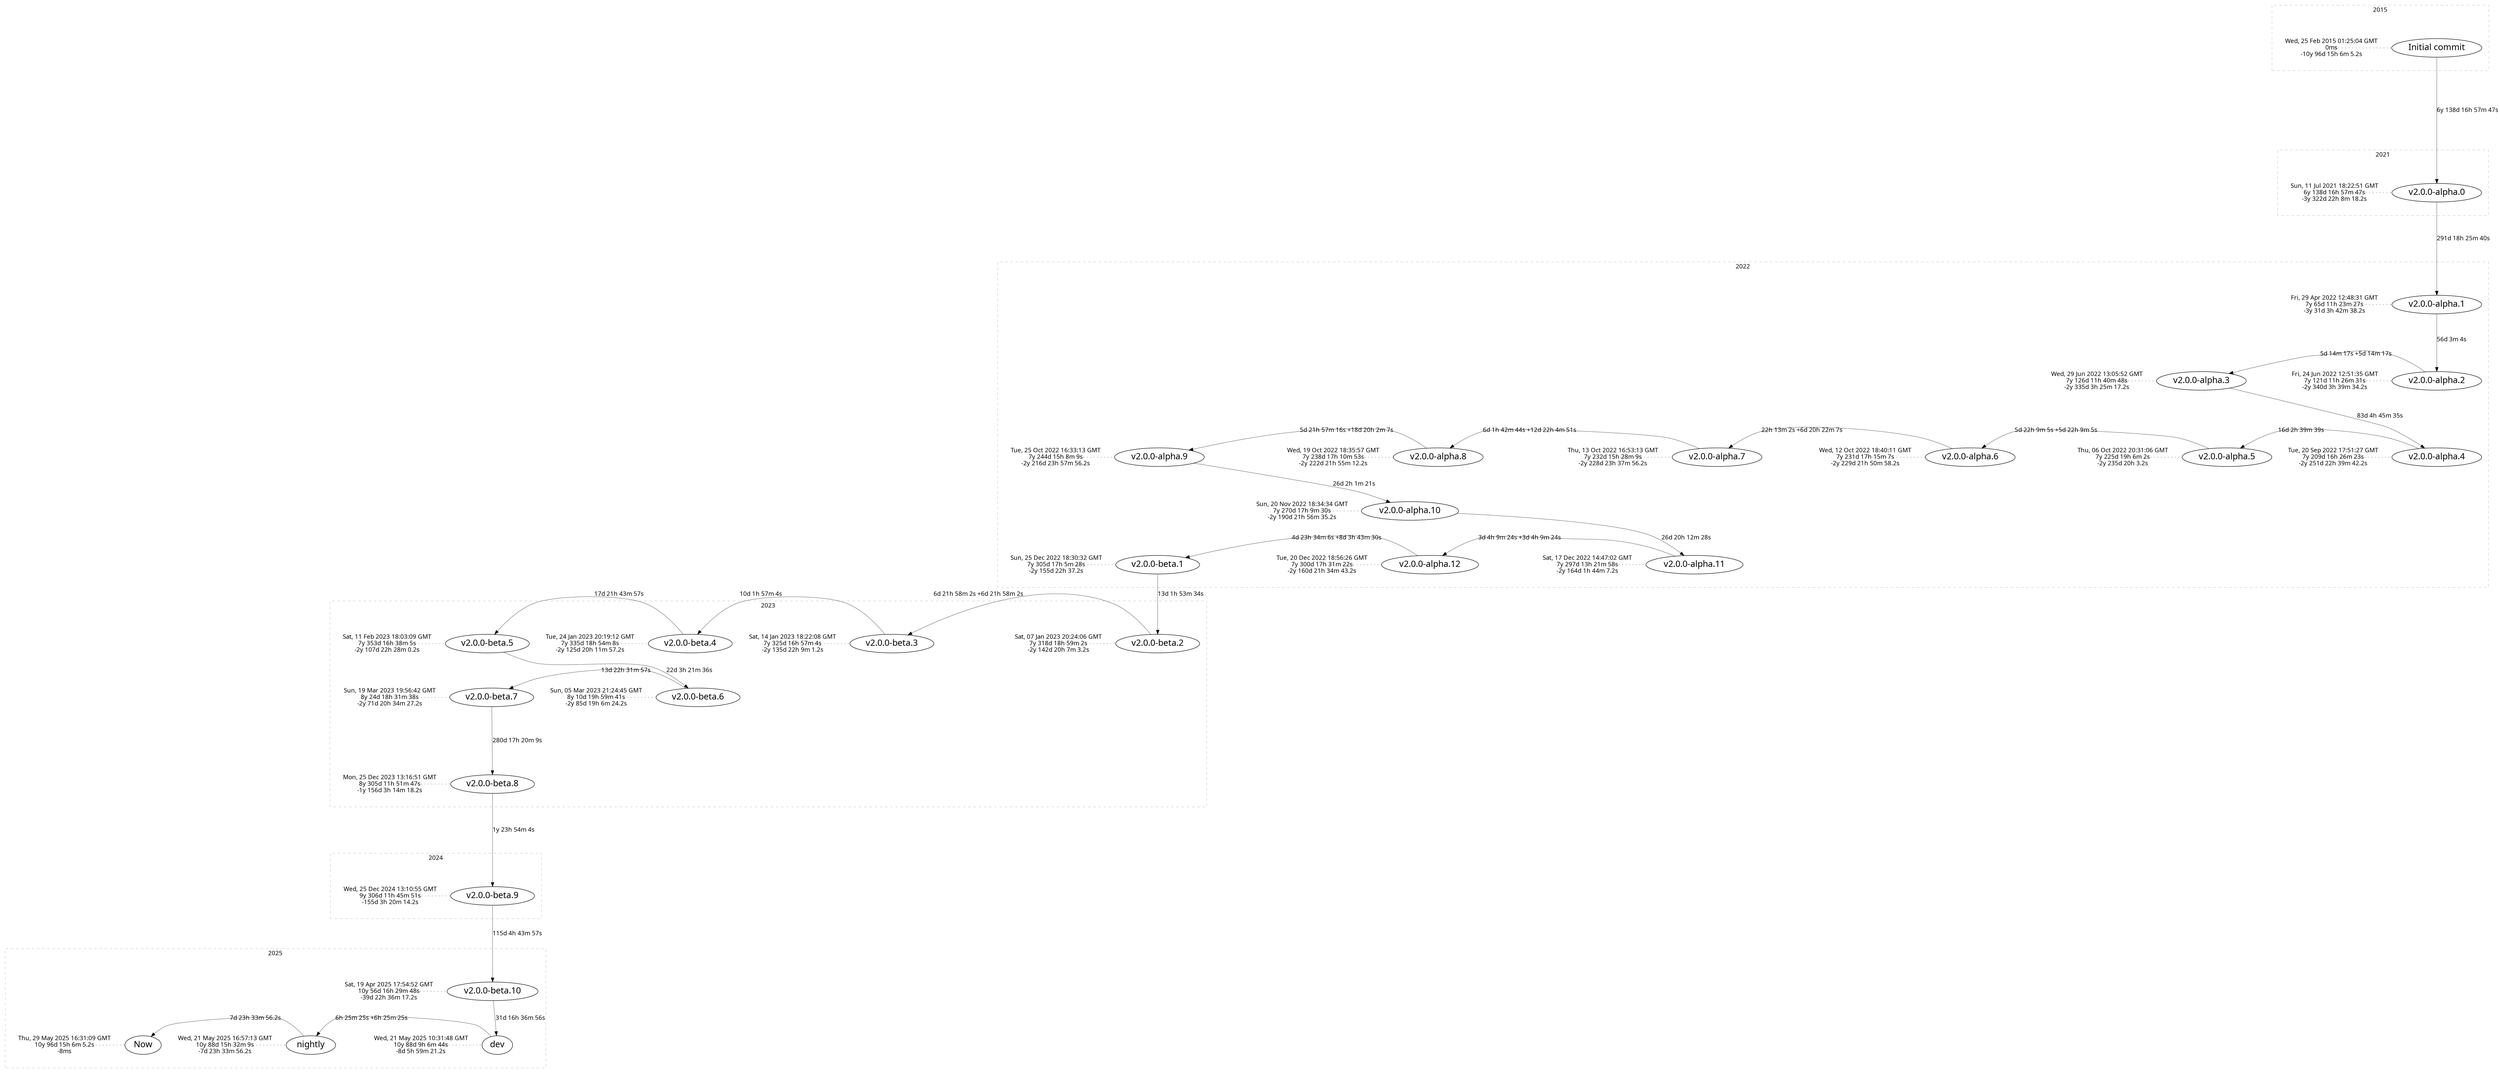 digraph {
    node [fontname="Simple Plan";];
    edge [fontname="Master Photograph";];
    fontname="Simple Plan";
    rankdir="TD";
    subgraph cluster_2015 {
        fontname="Master Photograph";
        label="2015";
        penwidth="0.2";
        style="dashed";
        subgraph {
            peripheries=0;
            cluster=true;
            label="";
            "Initial commit" [fontsize="20";];
            "annotation0" [label="Wed, 25 Feb 2015 01:25:04 GMT\n0ms\n-10y 96d 15h 6m 5.2s"; margin="0.2"; shape="plaintext"; style="dotted";];
            "annotation0" -> "Initial commit" [arrowhead="none"; minlen="0"; penwidth="0.5"; style="dotted"; tailclip="false"; weight="0";];
        }
    }
    subgraph cluster_2021 {
        fontname="Master Photograph";
        label="2021";
        penwidth="0.2";
        style="dashed";
        subgraph {
            peripheries=0;
            cluster=true;
            label="";
            "v2.0.0-alpha.0" [fontsize="20";];
            "annotation1" [label="Sun, 11 Jul 2021 18:22:51 GMT\n6y 138d 16h 57m 47s\n-3y 322d 22h 8m 18.2s"; margin="0.2"; shape="plaintext"; style="dotted";];
            "annotation1" -> "v2.0.0-alpha.0" [arrowhead="none"; minlen="0"; penwidth="0.5"; style="dotted"; tailclip="false"; weight="0";];
        }
    }
    subgraph cluster_2022 {
        fontname="Master Photograph";
        label="2022";
        penwidth="0.2";
        style="dashed";
        subgraph {
            peripheries=0;
            cluster=true;
            label="";
            "v2.0.0-alpha.1" [fontsize="20";];
            "annotation2" [label="Fri, 29 Apr 2022 12:48:31 GMT\n7y 65d 11h 23m 27s\n-3y 31d 3h 42m 38.2s"; margin="0.2"; shape="plaintext"; style="dotted";];
            "annotation2" -> "v2.0.0-alpha.1" [arrowhead="none"; minlen="0"; penwidth="0.5"; style="dotted"; tailclip="false"; weight="0";];
        }
        subgraph {
            peripheries=0;
            cluster=true;
            label="";
            "v2.0.0-alpha.2" [fontsize="20";];
            "annotation3" [label="Fri, 24 Jun 2022 12:51:35 GMT\n7y 121d 11h 26m 31s\n-2y 340d 3h 39m 34.2s"; margin="0.2"; shape="plaintext"; style="dotted";];
            "annotation3" -> "v2.0.0-alpha.2" [arrowhead="none"; minlen="0"; penwidth="0.5"; style="dotted"; tailclip="false"; weight="0";];
        }
        subgraph {
            peripheries=0;
            cluster=true;
            label="";
            "v2.0.0-alpha.3" [fontsize="20";];
            "annotation4" [label="Wed, 29 Jun 2022 13:05:52 GMT\n7y 126d 11h 40m 48s\n-2y 335d 3h 25m 17.2s"; margin="0.2"; shape="plaintext"; style="dotted";];
            "annotation4" -> "v2.0.0-alpha.3" [arrowhead="none"; minlen="0"; penwidth="0.5"; style="dotted"; tailclip="false"; weight="0";];
        }
        subgraph {
            peripheries=0;
            cluster=true;
            label="";
            "v2.0.0-alpha.4" [fontsize="20";];
            "annotation5" [label="Tue, 20 Sep 2022 17:51:27 GMT\n7y 209d 16h 26m 23s\n-2y 251d 22h 39m 42.2s"; margin="0.2"; shape="plaintext"; style="dotted";];
            "annotation5" -> "v2.0.0-alpha.4" [arrowhead="none"; minlen="0"; penwidth="0.5"; style="dotted"; tailclip="false"; weight="0";];
        }
        subgraph {
            peripheries=0;
            cluster=true;
            label="";
            "v2.0.0-alpha.5" [fontsize="20";];
            "annotation6" [label="Thu, 06 Oct 2022 20:31:06 GMT\n7y 225d 19h 6m 2s\n-2y 235d 20h 3.2s"; margin="0.2"; shape="plaintext"; style="dotted";];
            "annotation6" -> "v2.0.0-alpha.5" [arrowhead="none"; minlen="0"; penwidth="0.5"; style="dotted"; tailclip="false"; weight="0";];
        }
        subgraph {
            peripheries=0;
            cluster=true;
            label="";
            "v2.0.0-alpha.6" [fontsize="20";];
            "annotation7" [label="Wed, 12 Oct 2022 18:40:11 GMT\n7y 231d 17h 15m 7s\n-2y 229d 21h 50m 58.2s"; margin="0.2"; shape="plaintext"; style="dotted";];
            "annotation7" -> "v2.0.0-alpha.6" [arrowhead="none"; minlen="0"; penwidth="0.5"; style="dotted"; tailclip="false"; weight="0";];
        }
        subgraph {
            peripheries=0;
            cluster=true;
            label="";
            "v2.0.0-alpha.7" [fontsize="20";];
            "annotation8" [label="Thu, 13 Oct 2022 16:53:13 GMT\n7y 232d 15h 28m 9s\n-2y 228d 23h 37m 56.2s"; margin="0.2"; shape="plaintext"; style="dotted";];
            "annotation8" -> "v2.0.0-alpha.7" [arrowhead="none"; minlen="0"; penwidth="0.5"; style="dotted"; tailclip="false"; weight="0";];
        }
        subgraph {
            peripheries=0;
            cluster=true;
            label="";
            "v2.0.0-alpha.8" [fontsize="20";];
            "annotation9" [label="Wed, 19 Oct 2022 18:35:57 GMT\n7y 238d 17h 10m 53s\n-2y 222d 21h 55m 12.2s"; margin="0.2"; shape="plaintext"; style="dotted";];
            "annotation9" -> "v2.0.0-alpha.8" [arrowhead="none"; minlen="0"; penwidth="0.5"; style="dotted"; tailclip="false"; weight="0";];
        }
        subgraph {
            peripheries=0;
            cluster=true;
            label="";
            "v2.0.0-alpha.9" [fontsize="20";];
            "annotation10" [label="Tue, 25 Oct 2022 16:33:13 GMT\n7y 244d 15h 8m 9s\n-2y 216d 23h 57m 56.2s"; margin="0.2"; shape="plaintext"; style="dotted";];
            "annotation10" -> "v2.0.0-alpha.9" [arrowhead="none"; minlen="0"; penwidth="0.5"; style="dotted"; tailclip="false"; weight="0";];
        }
        subgraph {
            peripheries=0;
            cluster=true;
            label="";
            "v2.0.0-alpha.10" [fontsize="20";];
            "annotation11" [label="Sun, 20 Nov 2022 18:34:34 GMT\n7y 270d 17h 9m 30s\n-2y 190d 21h 56m 35.2s"; margin="0.2"; shape="plaintext"; style="dotted";];
            "annotation11" -> "v2.0.0-alpha.10" [arrowhead="none"; minlen="0"; penwidth="0.5"; style="dotted"; tailclip="false"; weight="0";];
        }
        subgraph {
            peripheries=0;
            cluster=true;
            label="";
            "v2.0.0-alpha.11" [fontsize="20";];
            "annotation12" [label="Sat, 17 Dec 2022 14:47:02 GMT\n7y 297d 13h 21m 58s\n-2y 164d 1h 44m 7.2s"; margin="0.2"; shape="plaintext"; style="dotted";];
            "annotation12" -> "v2.0.0-alpha.11" [arrowhead="none"; minlen="0"; penwidth="0.5"; style="dotted"; tailclip="false"; weight="0";];
        }
        subgraph {
            peripheries=0;
            cluster=true;
            label="";
            "v2.0.0-alpha.12" [fontsize="20";];
            "annotation13" [label="Tue, 20 Dec 2022 18:56:26 GMT\n7y 300d 17h 31m 22s\n-2y 160d 21h 34m 43.2s"; margin="0.2"; shape="plaintext"; style="dotted";];
            "annotation13" -> "v2.0.0-alpha.12" [arrowhead="none"; minlen="0"; penwidth="0.5"; style="dotted"; tailclip="false"; weight="0";];
        }
        subgraph {
            peripheries=0;
            cluster=true;
            label="";
            "v2.0.0-beta.1" [fontsize="20";];
            "annotation14" [label="Sun, 25 Dec 2022 18:30:32 GMT\n7y 305d 17h 5m 28s\n-2y 155d 22h 37.2s"; margin="0.2"; shape="plaintext"; style="dotted";];
            "annotation14" -> "v2.0.0-beta.1" [arrowhead="none"; minlen="0"; penwidth="0.5"; style="dotted"; tailclip="false"; weight="0";];
        }
    }
    subgraph cluster_2023 {
        fontname="Master Photograph";
        label="2023";
        penwidth="0.2";
        style="dashed";
        subgraph {
            peripheries=0;
            cluster=true;
            label="";
            "v2.0.0-beta.2" [fontsize="20";];
            "annotation15" [label="Sat, 07 Jan 2023 20:24:06 GMT\n7y 318d 18h 59m 2s\n-2y 142d 20h 7m 3.2s"; margin="0.2"; shape="plaintext"; style="dotted";];
            "annotation15" -> "v2.0.0-beta.2" [arrowhead="none"; minlen="0"; penwidth="0.5"; style="dotted"; tailclip="false"; weight="0";];
        }
        subgraph {
            peripheries=0;
            cluster=true;
            label="";
            "v2.0.0-beta.3" [fontsize="20";];
            "annotation16" [label="Sat, 14 Jan 2023 18:22:08 GMT\n7y 325d 16h 57m 4s\n-2y 135d 22h 9m 1.2s"; margin="0.2"; shape="plaintext"; style="dotted";];
            "annotation16" -> "v2.0.0-beta.3" [arrowhead="none"; minlen="0"; penwidth="0.5"; style="dotted"; tailclip="false"; weight="0";];
        }
        subgraph {
            peripheries=0;
            cluster=true;
            label="";
            "v2.0.0-beta.4" [fontsize="20";];
            "annotation17" [label="Tue, 24 Jan 2023 20:19:12 GMT\n7y 335d 18h 54m 8s\n-2y 125d 20h 11m 57.2s"; margin="0.2"; shape="plaintext"; style="dotted";];
            "annotation17" -> "v2.0.0-beta.4" [arrowhead="none"; minlen="0"; penwidth="0.5"; style="dotted"; tailclip="false"; weight="0";];
        }
        subgraph {
            peripheries=0;
            cluster=true;
            label="";
            "v2.0.0-beta.5" [fontsize="20";];
            "annotation18" [label="Sat, 11 Feb 2023 18:03:09 GMT\n7y 353d 16h 38m 5s\n-2y 107d 22h 28m 0.2s"; margin="0.2"; shape="plaintext"; style="dotted";];
            "annotation18" -> "v2.0.0-beta.5" [arrowhead="none"; minlen="0"; penwidth="0.5"; style="dotted"; tailclip="false"; weight="0";];
        }
        subgraph {
            peripheries=0;
            cluster=true;
            label="";
            "v2.0.0-beta.6" [fontsize="20";];
            "annotation19" [label="Sun, 05 Mar 2023 21:24:45 GMT\n8y 10d 19h 59m 41s\n-2y 85d 19h 6m 24.2s"; margin="0.2"; shape="plaintext"; style="dotted";];
            "annotation19" -> "v2.0.0-beta.6" [arrowhead="none"; minlen="0"; penwidth="0.5"; style="dotted"; tailclip="false"; weight="0";];
        }
        subgraph {
            peripheries=0;
            cluster=true;
            label="";
            "v2.0.0-beta.7" [fontsize="20";];
            "annotation20" [label="Sun, 19 Mar 2023 19:56:42 GMT\n8y 24d 18h 31m 38s\n-2y 71d 20h 34m 27.2s"; margin="0.2"; shape="plaintext"; style="dotted";];
            "annotation20" -> "v2.0.0-beta.7" [arrowhead="none"; minlen="0"; penwidth="0.5"; style="dotted"; tailclip="false"; weight="0";];
        }
        subgraph {
            peripheries=0;
            cluster=true;
            label="";
            "v2.0.0-beta.8" [fontsize="20";];
            "annotation21" [label="Mon, 25 Dec 2023 13:16:51 GMT\n8y 305d 11h 51m 47s\n-1y 156d 3h 14m 18.2s"; margin="0.2"; shape="plaintext"; style="dotted";];
            "annotation21" -> "v2.0.0-beta.8" [arrowhead="none"; minlen="0"; penwidth="0.5"; style="dotted"; tailclip="false"; weight="0";];
        }
    }
    subgraph cluster_2024 {
        fontname="Master Photograph";
        label="2024";
        penwidth="0.2";
        style="dashed";
        subgraph {
            peripheries=0;
            cluster=true;
            label="";
            "v2.0.0-beta.9" [fontsize="20";];
            "annotation22" [label="Wed, 25 Dec 2024 13:10:55 GMT\n9y 306d 11h 45m 51s\n-155d 3h 20m 14.2s"; margin="0.2"; shape="plaintext"; style="dotted";];
            "annotation22" -> "v2.0.0-beta.9" [arrowhead="none"; minlen="0"; penwidth="0.5"; style="dotted"; tailclip="false"; weight="0";];
        }
    }
    subgraph cluster_2025 {
        fontname="Master Photograph";
        label="2025";
        penwidth="0.2";
        style="dashed";
        subgraph {
            peripheries=0;
            cluster=true;
            label="";
            "v2.0.0-beta.10" [fontsize="20";];
            "annotation23" [label="Sat, 19 Apr 2025 17:54:52 GMT\n10y 56d 16h 29m 48s\n-39d 22h 36m 17.2s"; margin="0.2"; shape="plaintext"; style="dotted";];
            "annotation23" -> "v2.0.0-beta.10" [arrowhead="none"; minlen="0"; penwidth="0.5"; style="dotted"; tailclip="false"; weight="0";];
        }
        subgraph {
            peripheries=0;
            cluster=true;
            label="";
            "dev" [fontsize="20";];
            "annotation24" [label="Wed, 21 May 2025 10:31:48 GMT\n10y 88d 9h 6m 44s\n-8d 5h 59m 21.2s"; margin="0.2"; shape="plaintext"; style="dotted";];
            "annotation24" -> "dev" [arrowhead="none"; minlen="0"; penwidth="0.5"; style="dotted"; tailclip="false"; weight="0";];
        }
        subgraph {
            peripheries=0;
            cluster=true;
            label="";
            "nightly" [fontsize="20";];
            "annotation25" [label="Wed, 21 May 2025 16:57:13 GMT\n10y 88d 15h 32m 9s\n-7d 23h 33m 56.2s"; margin="0.2"; shape="plaintext"; style="dotted";];
            "annotation25" -> "nightly" [arrowhead="none"; minlen="0"; penwidth="0.5"; style="dotted"; tailclip="false"; weight="0";];
        }
        subgraph {
            peripheries=0;
            cluster=true;
            label="";
            "Now" [fontsize="20";];
            "annotation26" [label="Thu, 29 May 2025 16:31:09 GMT\n10y 96d 15h 6m 5.2s\n-8ms"; margin="0.2"; shape="plaintext"; style="dotted";];
            "annotation26" -> "Now" [arrowhead="none"; minlen="0"; penwidth="0.5"; style="dotted"; tailclip="false"; weight="0";];
        }
        "Initial commit" -> "v2.0.0-alpha.0" [label="6y 138d 16h 57m 47s"; minlen="5.807158219379291"; penwidth="0.5"; weight="1";];
        "v2.0.0-alpha.0" -> "v2.0.0-alpha.1" [label="291d 18h 25m 40s"; minlen="3.7300482139009916"; penwidth="0.5"; weight="1";];
        "v2.0.0-alpha.1" -> "v2.0.0-alpha.2" [label="56d 3m 4s"; minlen="2.079479570057277"; penwidth="0.5"; weight="1";];
        "v2.0.0-alpha.2" -> "v2.0.0-alpha.3" [label="5d 14m 17s +5d 14m 17s"; minlen="0.01"; penwidth="0.5"; weight="1";];
        "v2.0.0-alpha.3" -> "v2.0.0-alpha.4" [label="83d 4h 45m 35s"; minlen="2.5337902420275964"; penwidth="0.5"; weight="1";];
        "v2.0.0-alpha.4" -> "v2.0.0-alpha.5" [label="16d 2h 39m 39s"; minlen="0.8335839297083473"; penwidth="0.5"; weight="1";];
        "v2.0.0-alpha.5" -> "v2.0.0-alpha.6" [label="5d 22h 9m 5s +5d 22h 9m 5s"; minlen="0.01"; penwidth="0.5"; weight="1";];
        "v2.0.0-alpha.6" -> "v2.0.0-alpha.7" [label="22h 13m 2s +6d 20h 22m 7s"; minlen="0.01"; penwidth="0.5"; weight="1";];
        "v2.0.0-alpha.7" -> "v2.0.0-alpha.8" [label="6d 1h 42m 44s +12d 22h 4m 51s"; minlen="0.01"; penwidth="0.5"; weight="1";];
        "v2.0.0-alpha.8" -> "v2.0.0-alpha.9" [label="5d 21h 57m 16s +18d 20h 2m 7s"; minlen="0.01"; penwidth="0.5"; weight="1";];
        "v2.0.0-alpha.9" -> "v2.0.0-alpha.10" [label="26d 2h 1m 21s"; minlen="1.8589523678258595"; penwidth="0.5"; weight="1";];
        "v2.0.0-alpha.10" -> "v2.0.0-alpha.11" [label="26d 20h 12m 28s"; minlen="1.3440573309660926"; penwidth="0.5"; weight="1";];
        "v2.0.0-alpha.11" -> "v2.0.0-alpha.12" [label="3d 4h 9m 24s +3d 4h 9m 24s"; minlen="0.01"; penwidth="0.5"; weight="1";];
        "v2.0.0-alpha.12" -> "v2.0.0-beta.1" [label="4d 23h 34m 6s +8d 3h 43m 30s"; minlen="0.01"; penwidth="0.5"; weight="1";];
        "v2.0.0-beta.1" -> "v2.0.0-beta.2" [label="13d 1h 53m 34s"; minlen="1.1096970099953725"; penwidth="0.5"; weight="1";];
        "v2.0.0-beta.2" -> "v2.0.0-beta.3" [label="6d 21h 58m 2s +6d 21h 58m 2s"; minlen="0.01"; penwidth="0.5"; weight="1";];
        "v2.0.0-beta.3" -> "v2.0.0-beta.4" [label="10d 1h 57m 4s"; minlen="0.8871030115668432"; penwidth="0.5"; weight="1";];
        "v2.0.0-beta.4" -> "v2.0.0-beta.5" [label="17d 21h 43m 57s"; minlen="0.9391989426809413"; penwidth="0.5"; weight="1";];
        "v2.0.0-beta.5" -> "v2.0.0-beta.6" [label="22d 3h 21m 36s"; minlen="1.1514757782251774"; penwidth="0.5"; weight="1";];
        "v2.0.0-beta.6" -> "v2.0.0-beta.7" [label="13d 22h 31m 57s"; minlen="0.6887700553855122"; penwidth="0.5"; weight="1";];
        "v2.0.0-beta.7" -> "v2.0.0-beta.8" [label="280d 17h 20m 9s"; minlen="3.6914558694070547"; penwidth="0.5"; weight="1";];
        "v2.0.0-beta.8" -> "v2.0.0-beta.9" [label="1y 23h 54m 4s"; minlen="3.956711926440141"; penwidth="0.5"; weight="1";];
        "v2.0.0-beta.9" -> "v2.0.0-beta.10" [label="115d 4h 43m 57s"; minlen="2.8007351848459496"; penwidth="0.5"; weight="1";];
        "v2.0.0-beta.10" -> "dev" [label="31d 16h 36m 56s"; minlen="1.5101640675719534"; penwidth="0.5"; weight="1";];
        "dev" -> "nightly" [label="6h 25m 25s +6h 25m 25s"; minlen="0.01"; penwidth="0.5"; weight="1";];
        "nightly" -> "Now" [label="7d 23h 33m 56.2s"; minlen="0.16424866148445602"; penwidth="0.5"; weight="1";];
    }
}